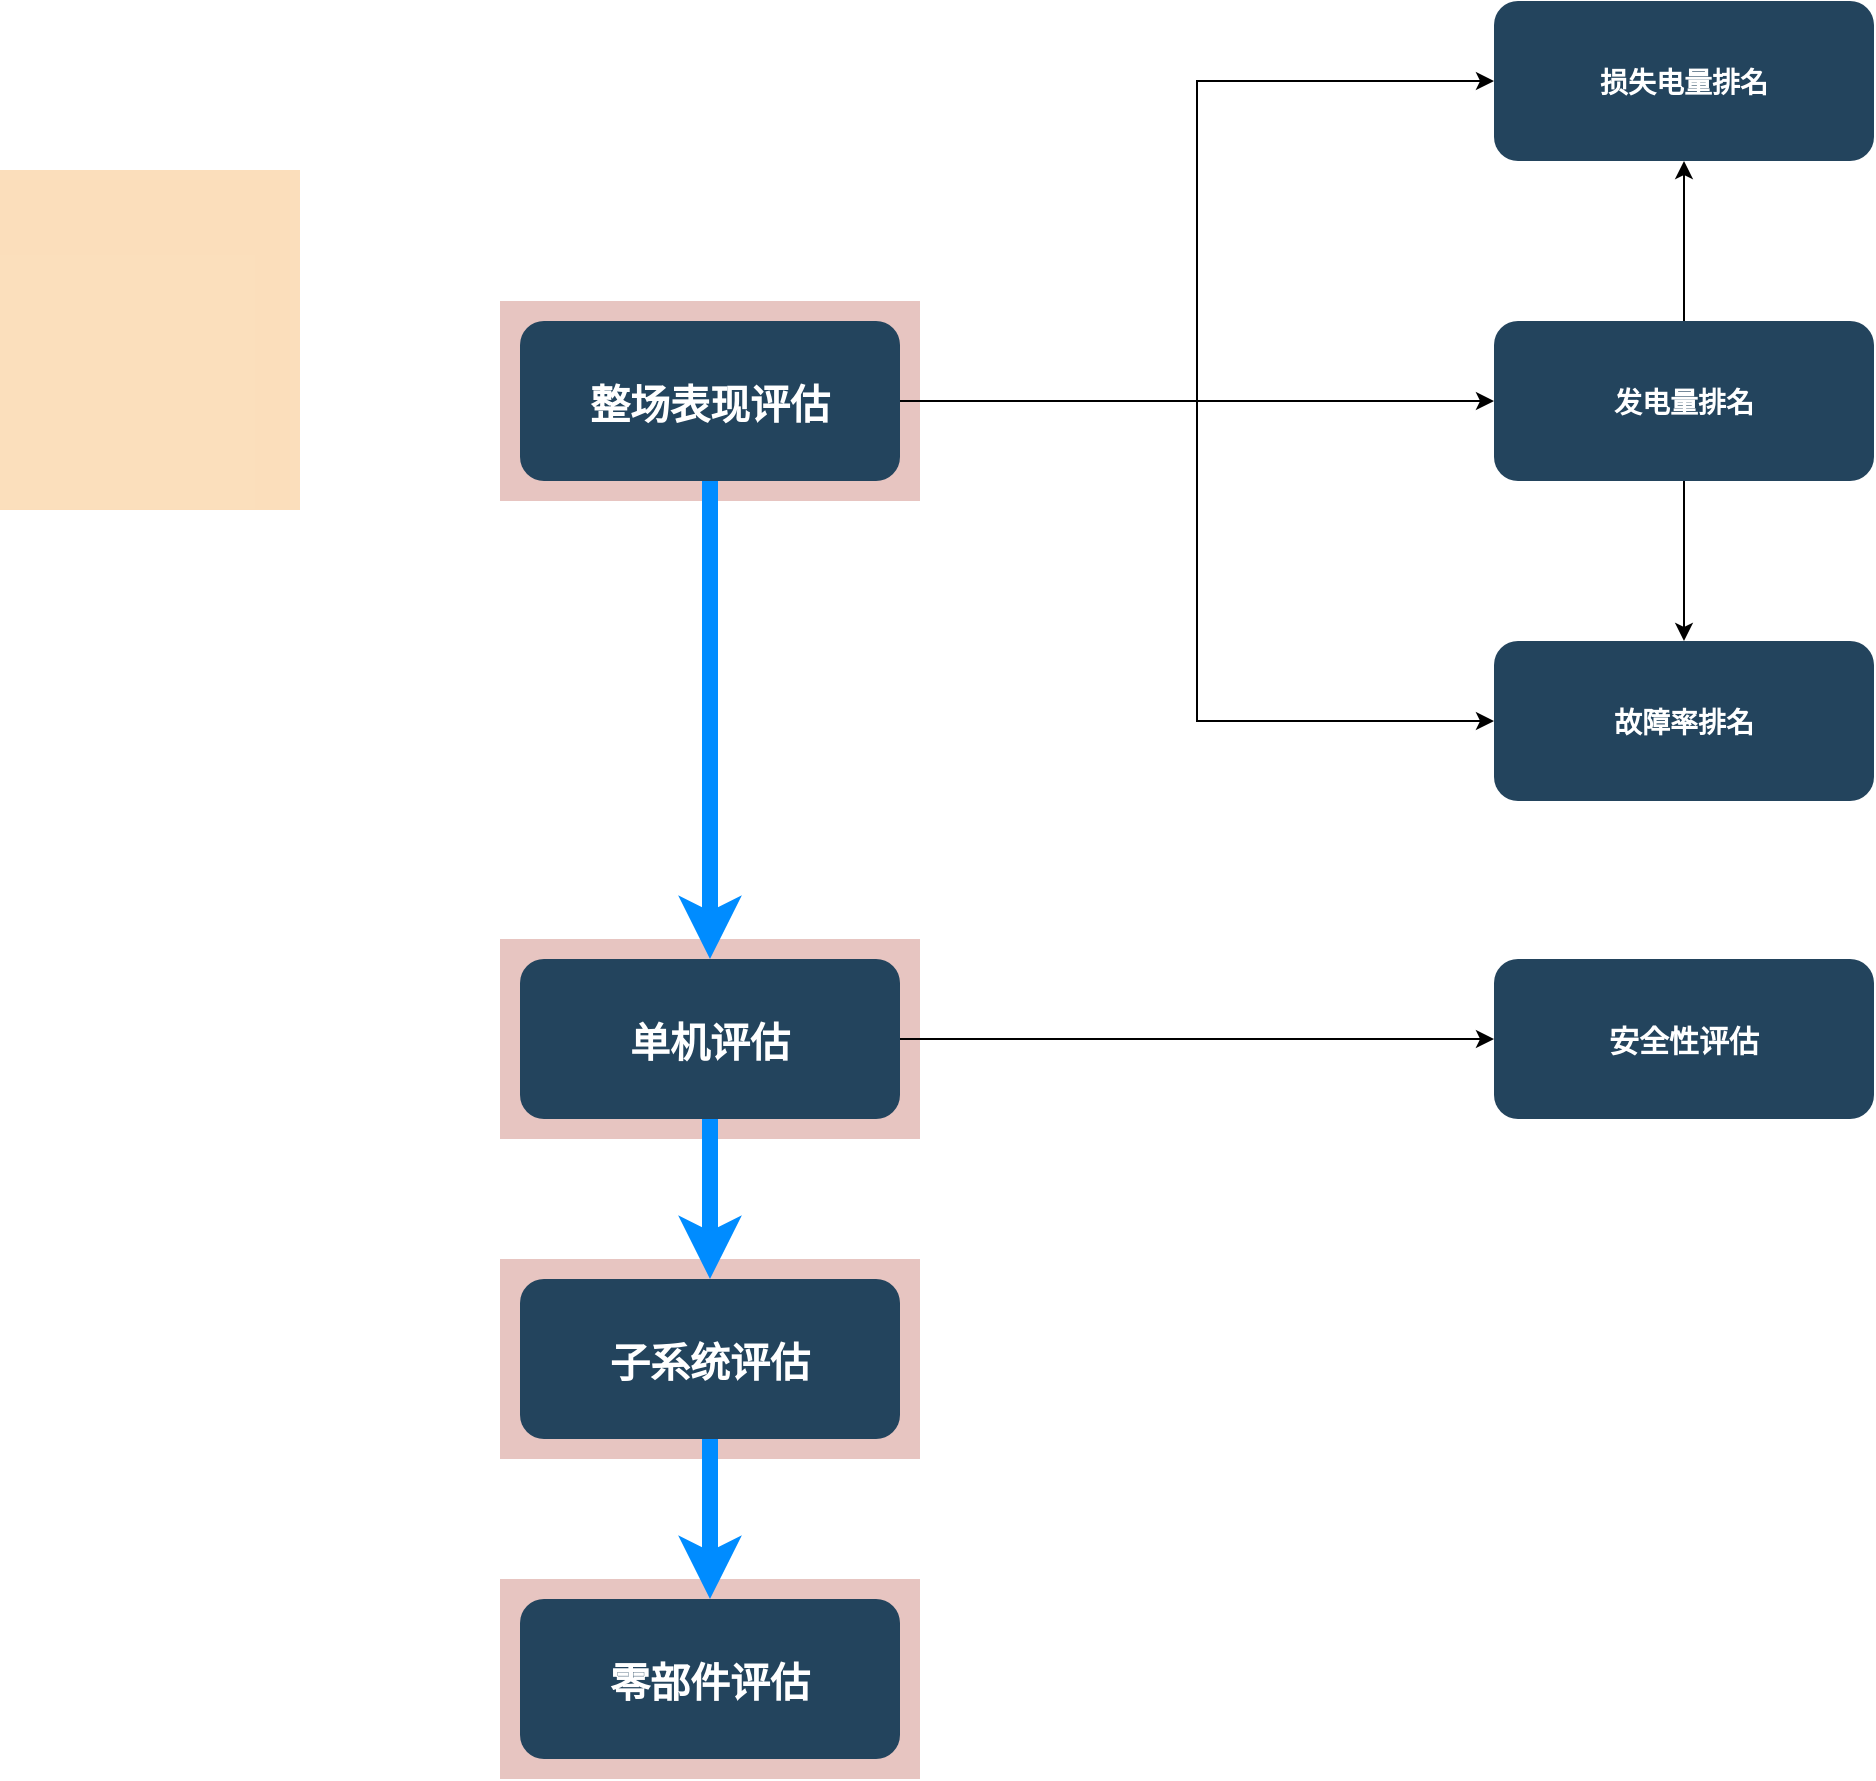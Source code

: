 <mxfile version="10.6.7" type="github"><diagram name="Page-1" id="2c0d36ab-eaac-3732-788b-9136903baeff"><mxGraphModel dx="1991" dy="1147" grid="1" gridSize="10" guides="1" tooltips="1" connect="1" arrows="1" fold="1" page="1" pageScale="1.5" pageWidth="1169" pageHeight="827" background="#ffffff" math="0" shadow="0"><root><mxCell id="0"/><mxCell id="1" parent="0"/><mxCell id="Fd9QAYF8xPu6k3quil8q-135" value="" style="fillColor=#AE4132;strokeColor=none;opacity=30;" vertex="1" parent="1"><mxGeometry x="530" y="814.5" width="210" height="100.0" as="geometry"/></mxCell><mxCell id="Fd9QAYF8xPu6k3quil8q-132" value="" style="fillColor=#AE4132;strokeColor=none;opacity=30;" vertex="1" parent="1"><mxGeometry x="530" y="654.5" width="210" height="100.0" as="geometry"/></mxCell><mxCell id="Fd9QAYF8xPu6k3quil8q-131" value="" style="fillColor=#AE4132;strokeColor=none;opacity=30;" vertex="1" parent="1"><mxGeometry x="530" y="494.5" width="210" height="100.0" as="geometry"/></mxCell><mxCell id="123" value="" style="fillColor=#AE4132;strokeColor=none;opacity=30;" parent="1" vertex="1"><mxGeometry x="530" y="175.5" width="210" height="100.0" as="geometry"/></mxCell><mxCell id="118" value="" style="fillColor=#F2931E;strokeColor=none;opacity=30;" parent="1" vertex="1"><mxGeometry x="280" y="110" width="150" height="170" as="geometry"/></mxCell><mxCell id="Fd9QAYF8xPu6k3quil8q-124" value="" style="edgeStyle=orthogonalEdgeStyle;rounded=0;orthogonalLoop=1;jettySize=auto;html=1;" edge="1" parent="1" source="2" target="Fd9QAYF8xPu6k3quil8q-123"><mxGeometry relative="1" as="geometry"/></mxCell><mxCell id="Fd9QAYF8xPu6k3quil8q-128" value="" style="edgeStyle=orthogonalEdgeStyle;rounded=0;orthogonalLoop=1;jettySize=auto;html=1;fontSize=20;strokeWidth=8;strokeColor=#008CFF;" edge="1" parent="1" source="2" target="Fd9QAYF8xPu6k3quil8q-127"><mxGeometry relative="1" as="geometry"/></mxCell><mxCell id="2" value="整场表现评估" style="rounded=1;fillColor=#23445D;gradientColor=none;strokeColor=none;fontColor=#FFFFFF;fontStyle=1;fontFamily=Tahoma;fontSize=20;" parent="1" vertex="1"><mxGeometry x="540" y="185.5" width="190" height="80" as="geometry"/></mxCell><mxCell id="Fd9QAYF8xPu6k3quil8q-139" value="" style="edgeStyle=orthogonalEdgeStyle;rounded=0;orthogonalLoop=1;jettySize=auto;html=1;fontSize=20;" edge="1" parent="1" source="Fd9QAYF8xPu6k3quil8q-127" target="Fd9QAYF8xPu6k3quil8q-138"><mxGeometry relative="1" as="geometry"/></mxCell><mxCell id="Fd9QAYF8xPu6k3quil8q-127" value="单机评估" style="rounded=1;fillColor=#23445D;gradientColor=none;strokeColor=none;fontColor=#FFFFFF;fontStyle=1;fontFamily=Tahoma;fontSize=20;" vertex="1" parent="1"><mxGeometry x="540" y="504.5" width="190" height="80" as="geometry"/></mxCell><mxCell id="Fd9QAYF8xPu6k3quil8q-138" value="安全性评估" style="rounded=1;fillColor=#23445D;gradientColor=none;strokeColor=none;fontColor=#FFFFFF;fontStyle=1;fontFamily=Tahoma;fontSize=15;" vertex="1" parent="1"><mxGeometry x="1027" y="504.5" width="190" height="80" as="geometry"/></mxCell><mxCell id="Fd9QAYF8xPu6k3quil8q-129" value="子系统评估" style="rounded=1;fillColor=#23445D;gradientColor=none;strokeColor=none;fontColor=#FFFFFF;fontStyle=1;fontFamily=Tahoma;fontSize=20;" vertex="1" parent="1"><mxGeometry x="540" y="664.5" width="190" height="80" as="geometry"/></mxCell><mxCell id="Fd9QAYF8xPu6k3quil8q-133" value="零部件评估" style="rounded=1;fillColor=#23445D;gradientColor=none;strokeColor=none;fontColor=#FFFFFF;fontStyle=1;fontFamily=Tahoma;fontSize=20;" vertex="1" parent="1"><mxGeometry x="540" y="824.5" width="190" height="80" as="geometry"/></mxCell><mxCell id="Fd9QAYF8xPu6k3quil8q-126" value="" style="edgeStyle=orthogonalEdgeStyle;rounded=0;orthogonalLoop=1;jettySize=auto;html=1;fontSize=20;" edge="1" parent="1" source="Fd9QAYF8xPu6k3quil8q-123" target="Fd9QAYF8xPu6k3quil8q-125"><mxGeometry relative="1" as="geometry"/></mxCell><mxCell id="Fd9QAYF8xPu6k3quil8q-137" value="" style="edgeStyle=orthogonalEdgeStyle;rounded=0;orthogonalLoop=1;jettySize=auto;html=1;fontSize=20;" edge="1" parent="1" source="Fd9QAYF8xPu6k3quil8q-123" target="Fd9QAYF8xPu6k3quil8q-136"><mxGeometry relative="1" as="geometry"/></mxCell><mxCell id="Fd9QAYF8xPu6k3quil8q-123" value="发电量排名" style="rounded=1;fillColor=#23445D;gradientColor=none;strokeColor=none;fontColor=#FFFFFF;fontStyle=1;fontFamily=Tahoma;fontSize=14" vertex="1" parent="1"><mxGeometry x="1027" y="185.5" width="190" height="80" as="geometry"/></mxCell><mxCell id="Fd9QAYF8xPu6k3quil8q-136" value="损失电量排名" style="rounded=1;fillColor=#23445D;gradientColor=none;strokeColor=none;fontColor=#FFFFFF;fontStyle=1;fontFamily=Tahoma;fontSize=14" vertex="1" parent="1"><mxGeometry x="1027" y="25.5" width="190" height="80" as="geometry"/></mxCell><mxCell id="Fd9QAYF8xPu6k3quil8q-125" value="故障率排名" style="rounded=1;fillColor=#23445D;gradientColor=none;strokeColor=none;fontColor=#FFFFFF;fontStyle=1;fontFamily=Tahoma;fontSize=14" vertex="1" parent="1"><mxGeometry x="1027" y="345.5" width="190" height="80" as="geometry"/></mxCell><mxCell id="Fd9QAYF8xPu6k3quil8q-140" value="" style="edgeStyle=orthogonalEdgeStyle;rounded=0;orthogonalLoop=1;jettySize=auto;html=1;fontSize=20;strokeWidth=8;strokeColor=#008CFF;exitX=0.5;exitY=1;exitDx=0;exitDy=0;" edge="1" parent="1" source="Fd9QAYF8xPu6k3quil8q-127" target="Fd9QAYF8xPu6k3quil8q-129"><mxGeometry relative="1" as="geometry"><mxPoint x="645" y="275.5" as="sourcePoint"/><mxPoint x="645" y="514.5" as="targetPoint"/></mxGeometry></mxCell><mxCell id="Fd9QAYF8xPu6k3quil8q-141" value="" style="edgeStyle=orthogonalEdgeStyle;rounded=0;orthogonalLoop=1;jettySize=auto;html=1;fontSize=20;strokeWidth=8;strokeColor=#008CFF;exitX=0.5;exitY=1;exitDx=0;exitDy=0;entryX=0.5;entryY=0;entryDx=0;entryDy=0;" edge="1" parent="1" source="Fd9QAYF8xPu6k3quil8q-129" target="Fd9QAYF8xPu6k3quil8q-133"><mxGeometry relative="1" as="geometry"><mxPoint x="645" y="275.5" as="sourcePoint"/><mxPoint x="645" y="514.5" as="targetPoint"/></mxGeometry></mxCell><mxCell id="Fd9QAYF8xPu6k3quil8q-143" value="" style="edgeStyle=orthogonalEdgeStyle;rounded=0;orthogonalLoop=1;jettySize=auto;html=1;entryX=0;entryY=0.5;entryDx=0;entryDy=0;exitX=1;exitY=0.5;exitDx=0;exitDy=0;" edge="1" parent="1" source="2" target="Fd9QAYF8xPu6k3quil8q-125"><mxGeometry relative="1" as="geometry"><mxPoint x="740" y="235.5" as="sourcePoint"/><mxPoint x="1037" y="235.5" as="targetPoint"/></mxGeometry></mxCell><mxCell id="Fd9QAYF8xPu6k3quil8q-144" value="" style="edgeStyle=orthogonalEdgeStyle;rounded=0;orthogonalLoop=1;jettySize=auto;html=1;entryX=0;entryY=0.5;entryDx=0;entryDy=0;" edge="1" parent="1" source="2" target="Fd9QAYF8xPu6k3quil8q-136"><mxGeometry relative="1" as="geometry"><mxPoint x="850" y="200" as="sourcePoint"/><mxPoint x="1037.571" y="395.857" as="targetPoint"/></mxGeometry></mxCell></root></mxGraphModel></diagram></mxfile>